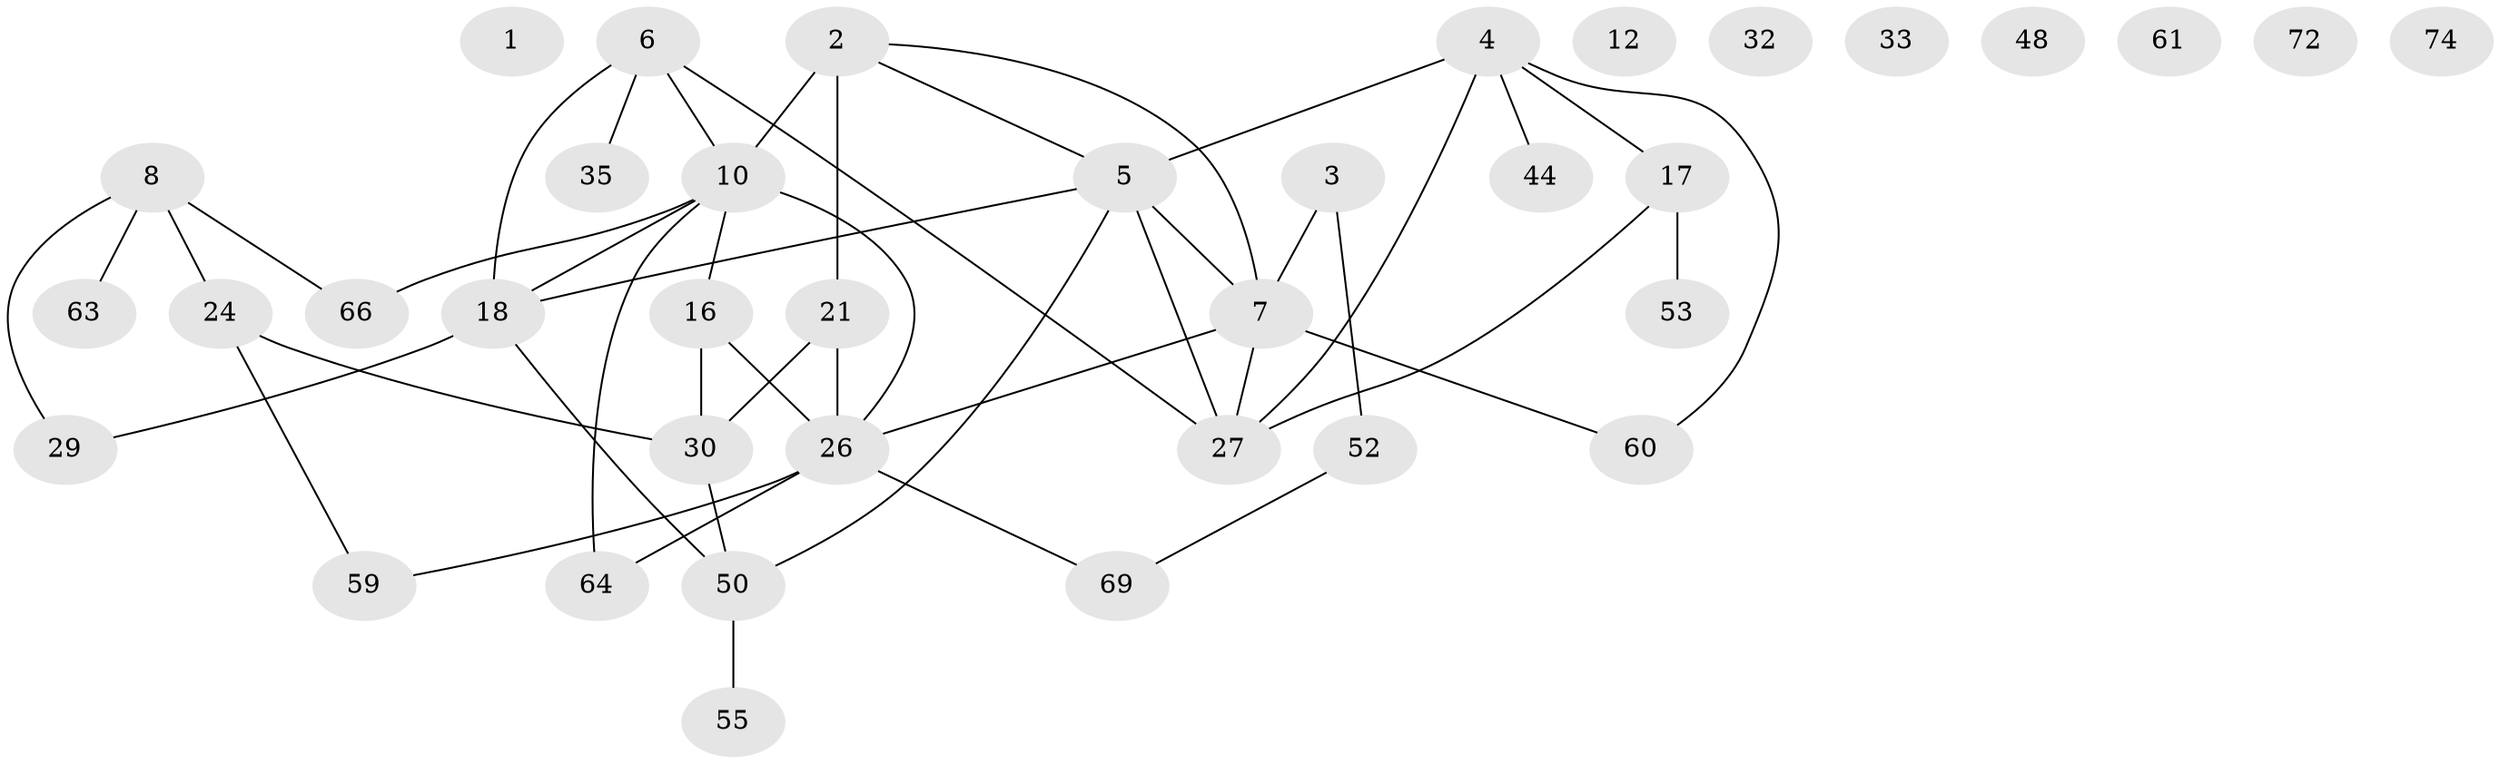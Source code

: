 // original degree distribution, {0: 0.09333333333333334, 2: 0.28, 1: 0.22666666666666666, 3: 0.14666666666666667, 5: 0.05333333333333334, 4: 0.18666666666666668, 6: 0.013333333333333334}
// Generated by graph-tools (version 1.1) at 2025/12/03/09/25 04:12:52]
// undirected, 37 vertices, 47 edges
graph export_dot {
graph [start="1"]
  node [color=gray90,style=filled];
  1;
  2 [super="+9+57"];
  3 [super="+14"];
  4 [super="+20+56"];
  5 [super="+34+39"];
  6 [super="+19+22+38"];
  7 [super="+47+49+51"];
  8 [super="+15+25+40+42"];
  10 [super="+11+13+71"];
  12;
  16 [super="+58"];
  17 [super="+45+67+73"];
  18 [super="+37"];
  21 [super="+23"];
  24 [super="+28"];
  26 [super="+36+46"];
  27 [super="+41"];
  29;
  30 [super="+31"];
  32;
  33;
  35 [super="+43+70"];
  44 [super="+62"];
  48 [super="+54"];
  50 [super="+65+75"];
  52;
  53;
  55 [super="+68"];
  59;
  60;
  61;
  63;
  64;
  66;
  69;
  72;
  74;
  2 -- 5;
  2 -- 7;
  2 -- 10 [weight=2];
  2 -- 21;
  3 -- 52;
  3 -- 7;
  4 -- 60;
  4 -- 5 [weight=2];
  4 -- 17;
  4 -- 27;
  4 -- 44;
  5 -- 7;
  5 -- 27;
  5 -- 18;
  5 -- 50;
  6 -- 10;
  6 -- 27;
  6 -- 18;
  6 -- 35;
  7 -- 27;
  7 -- 60;
  7 -- 26;
  8 -- 29;
  8 -- 66;
  8 -- 63;
  8 -- 24;
  10 -- 64;
  10 -- 18;
  10 -- 66;
  10 -- 16;
  10 -- 26;
  16 -- 26;
  16 -- 30;
  17 -- 27;
  17 -- 53;
  18 -- 50;
  18 -- 29;
  21 -- 30;
  21 -- 26;
  24 -- 59;
  24 -- 30;
  26 -- 59;
  26 -- 69;
  26 -- 64;
  30 -- 50;
  50 -- 55;
  52 -- 69;
}
